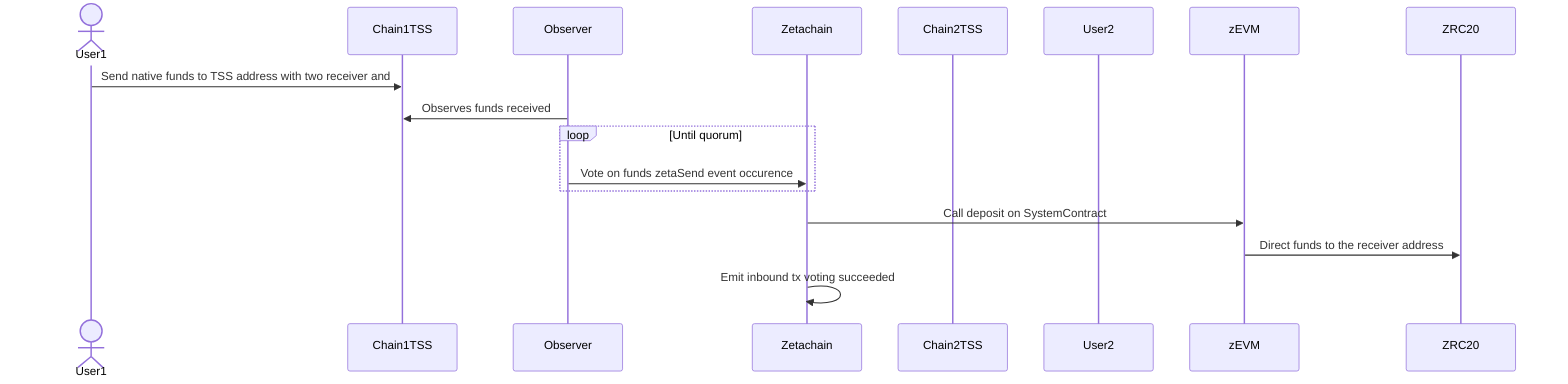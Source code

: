 sequenceDiagram

    Actor User1
    participant Chain1TSS
    participant Observer 
    participant Zetachain 
    participant Chain2TSS
    participant User2 

    User1->>Chain1TSS: Send native funds to TSS address with two receiver and 
    Observer->>Chain1TSS: Observes funds received
    loop Until quorum
        Observer->>Zetachain: Vote on funds zetaSend event occurence
    end
    Zetachain->>zEVM: Call deposit on SystemContract
    zEVM->>ZRC20: Direct funds to the receiver address
    Zetachain->>Zetachain: Emit inbound tx voting succeeded